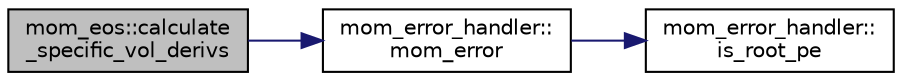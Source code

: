 digraph "mom_eos::calculate_specific_vol_derivs"
{
 // INTERACTIVE_SVG=YES
  edge [fontname="Helvetica",fontsize="10",labelfontname="Helvetica",labelfontsize="10"];
  node [fontname="Helvetica",fontsize="10",shape=record];
  rankdir="LR";
  Node66 [label="mom_eos::calculate\l_specific_vol_derivs",height=0.2,width=0.4,color="black", fillcolor="grey75", style="filled", fontcolor="black"];
  Node66 -> Node67 [color="midnightblue",fontsize="10",style="solid",fontname="Helvetica"];
  Node67 [label="mom_error_handler::\lmom_error",height=0.2,width=0.4,color="black", fillcolor="white", style="filled",URL="$namespacemom__error__handler.html#a460cfb79a06c29fc249952c2a3710d67"];
  Node67 -> Node68 [color="midnightblue",fontsize="10",style="solid",fontname="Helvetica"];
  Node68 [label="mom_error_handler::\lis_root_pe",height=0.2,width=0.4,color="black", fillcolor="white", style="filled",URL="$namespacemom__error__handler.html#ad5f00a53059c72fe2332d1436c80ca71"];
}
